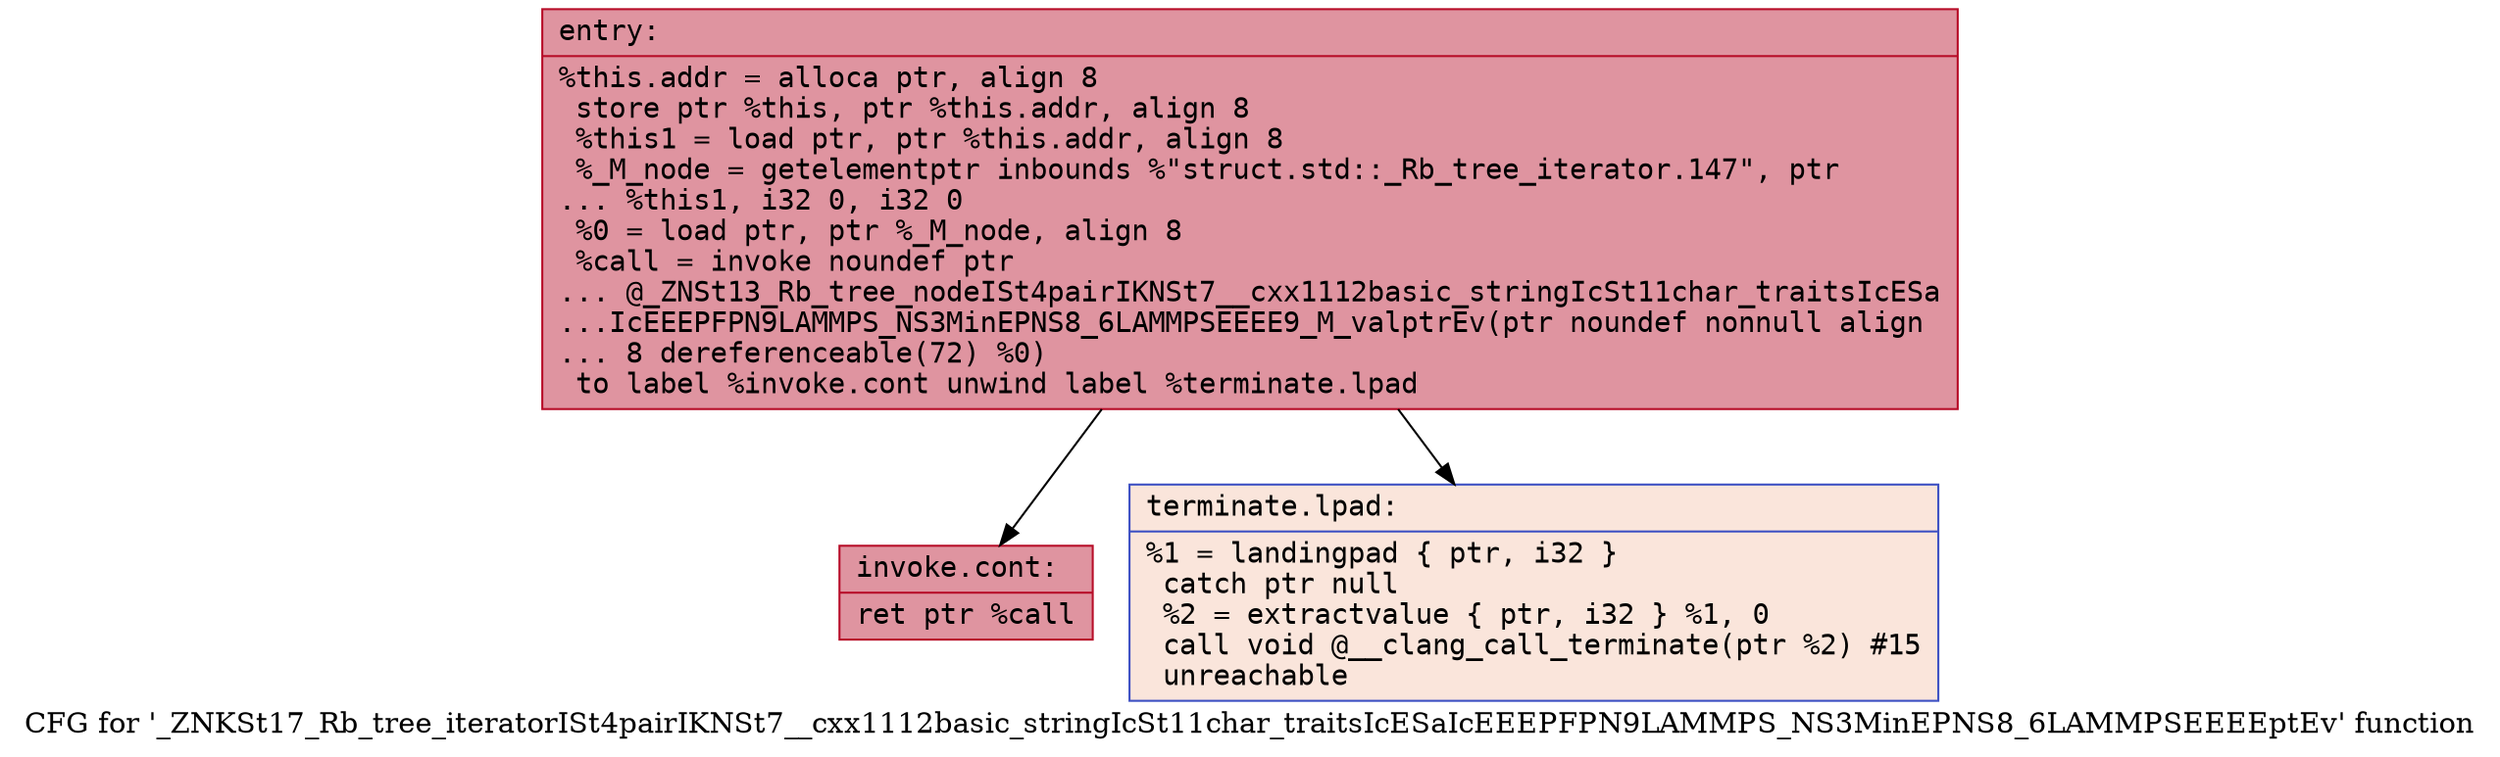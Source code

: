 digraph "CFG for '_ZNKSt17_Rb_tree_iteratorISt4pairIKNSt7__cxx1112basic_stringIcSt11char_traitsIcESaIcEEEPFPN9LAMMPS_NS3MinEPNS8_6LAMMPSEEEEptEv' function" {
	label="CFG for '_ZNKSt17_Rb_tree_iteratorISt4pairIKNSt7__cxx1112basic_stringIcSt11char_traitsIcESaIcEEEPFPN9LAMMPS_NS3MinEPNS8_6LAMMPSEEEEptEv' function";

	Node0x562846acf920 [shape=record,color="#b70d28ff", style=filled, fillcolor="#b70d2870" fontname="Courier",label="{entry:\l|  %this.addr = alloca ptr, align 8\l  store ptr %this, ptr %this.addr, align 8\l  %this1 = load ptr, ptr %this.addr, align 8\l  %_M_node = getelementptr inbounds %\"struct.std::_Rb_tree_iterator.147\", ptr\l... %this1, i32 0, i32 0\l  %0 = load ptr, ptr %_M_node, align 8\l  %call = invoke noundef ptr\l... @_ZNSt13_Rb_tree_nodeISt4pairIKNSt7__cxx1112basic_stringIcSt11char_traitsIcESa\l...IcEEEPFPN9LAMMPS_NS3MinEPNS8_6LAMMPSEEEE9_M_valptrEv(ptr noundef nonnull align\l... 8 dereferenceable(72) %0)\l          to label %invoke.cont unwind label %terminate.lpad\l}"];
	Node0x562846acf920 -> Node0x562846acfc20[tooltip="entry -> invoke.cont\nProbability 100.00%" ];
	Node0x562846acf920 -> Node0x562846acfca0[tooltip="entry -> terminate.lpad\nProbability 0.00%" ];
	Node0x562846acfc20 [shape=record,color="#b70d28ff", style=filled, fillcolor="#b70d2870" fontname="Courier",label="{invoke.cont:\l|  ret ptr %call\l}"];
	Node0x562846acfca0 [shape=record,color="#3d50c3ff", style=filled, fillcolor="#f4c5ad70" fontname="Courier",label="{terminate.lpad:\l|  %1 = landingpad \{ ptr, i32 \}\l          catch ptr null\l  %2 = extractvalue \{ ptr, i32 \} %1, 0\l  call void @__clang_call_terminate(ptr %2) #15\l  unreachable\l}"];
}
